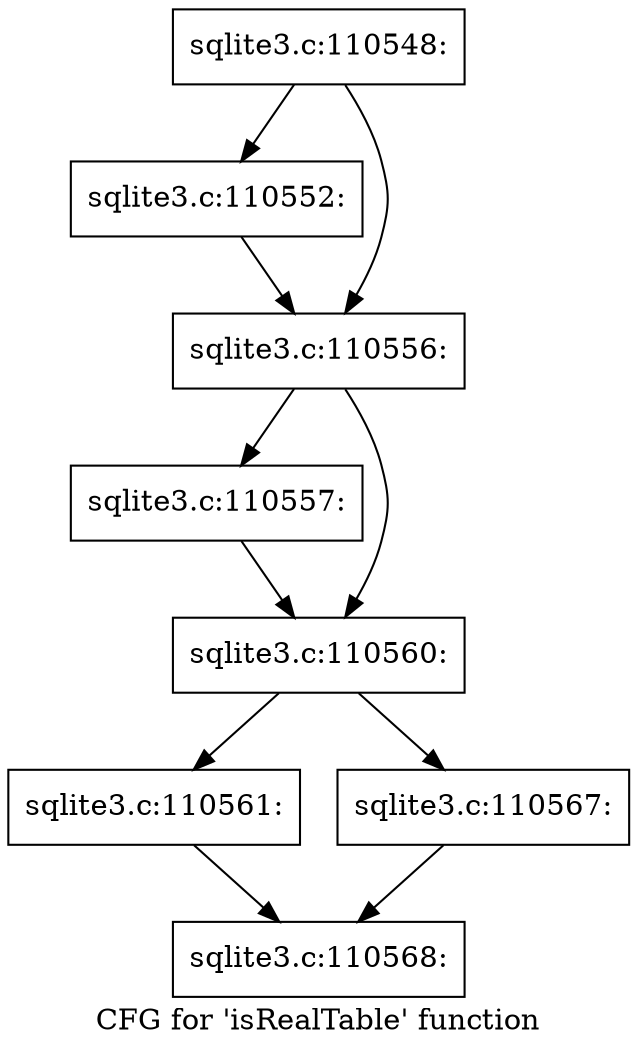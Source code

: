 digraph "CFG for 'isRealTable' function" {
	label="CFG for 'isRealTable' function";

	Node0x55c0fa3b91a0 [shape=record,label="{sqlite3.c:110548:}"];
	Node0x55c0fa3b91a0 -> Node0x55c0fa3bb2e0;
	Node0x55c0fa3b91a0 -> Node0x55c0fa3bb330;
	Node0x55c0fa3bb2e0 [shape=record,label="{sqlite3.c:110552:}"];
	Node0x55c0fa3bb2e0 -> Node0x55c0fa3bb330;
	Node0x55c0fa3bb330 [shape=record,label="{sqlite3.c:110556:}"];
	Node0x55c0fa3bb330 -> Node0x55c0fa3bb960;
	Node0x55c0fa3bb330 -> Node0x55c0fa3bb9b0;
	Node0x55c0fa3bb960 [shape=record,label="{sqlite3.c:110557:}"];
	Node0x55c0fa3bb960 -> Node0x55c0fa3bb9b0;
	Node0x55c0fa3bb9b0 [shape=record,label="{sqlite3.c:110560:}"];
	Node0x55c0fa3bb9b0 -> Node0x55c0fa3bc220;
	Node0x55c0fa3bb9b0 -> Node0x55c0fa3bc270;
	Node0x55c0fa3bc220 [shape=record,label="{sqlite3.c:110561:}"];
	Node0x55c0fa3bc220 -> Node0x55c0fa3a1270;
	Node0x55c0fa3bc270 [shape=record,label="{sqlite3.c:110567:}"];
	Node0x55c0fa3bc270 -> Node0x55c0fa3a1270;
	Node0x55c0fa3a1270 [shape=record,label="{sqlite3.c:110568:}"];
}
